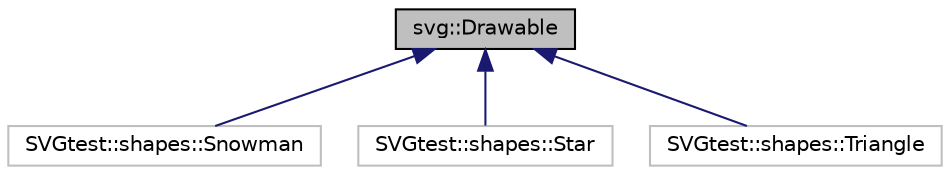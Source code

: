 digraph "svg::Drawable"
{
 // LATEX_PDF_SIZE
  edge [fontname="Helvetica",fontsize="10",labelfontname="Helvetica",labelfontsize="10"];
  node [fontname="Helvetica",fontsize="10",shape=record];
  Node1 [label="svg::Drawable",height=0.2,width=0.4,color="black", fillcolor="grey75", style="filled", fontcolor="black",tooltip=" "];
  Node1 -> Node2 [dir="back",color="midnightblue",fontsize="10",style="solid",fontname="Helvetica"];
  Node2 [label="SVGtest::shapes::Snowman",height=0.2,width=0.4,color="grey75", fillcolor="white", style="filled",URL="$classSVGtest_1_1shapes_1_1Snowman.html",tooltip=" "];
  Node1 -> Node3 [dir="back",color="midnightblue",fontsize="10",style="solid",fontname="Helvetica"];
  Node3 [label="SVGtest::shapes::Star",height=0.2,width=0.4,color="grey75", fillcolor="white", style="filled",URL="$classSVGtest_1_1shapes_1_1Star.html",tooltip=" "];
  Node1 -> Node4 [dir="back",color="midnightblue",fontsize="10",style="solid",fontname="Helvetica"];
  Node4 [label="SVGtest::shapes::Triangle",height=0.2,width=0.4,color="grey75", fillcolor="white", style="filled",URL="$classSVGtest_1_1shapes_1_1Triangle.html",tooltip=" "];
}
